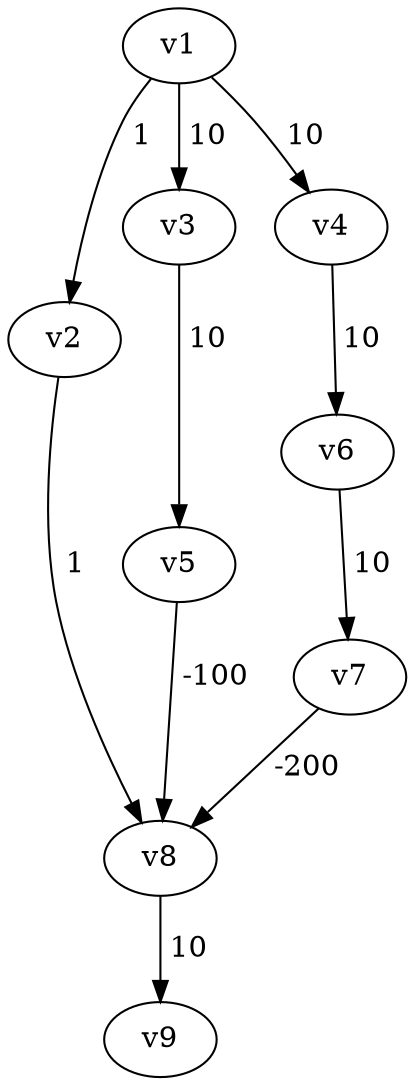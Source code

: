 digraph graph_06
{
v1
v2
v3
v4
v8
v5
v6
v7
v9
v1 -> v2 [label=" 1  "]
v1 -> v3 [label=" 10  "]
v1 -> v4 [label=" 10  "]
v2 -> v8 [label=" 1  "]
v3 -> v5 [label=" 10  "]
v4 -> v6 [label=" 10  "]
v8 -> v9 [label=" 10  "]
v5 -> v8 [label=" -100  "]
v6 -> v7 [label=" 10  "]
v7 -> v8 [label=" -200  "]
}
